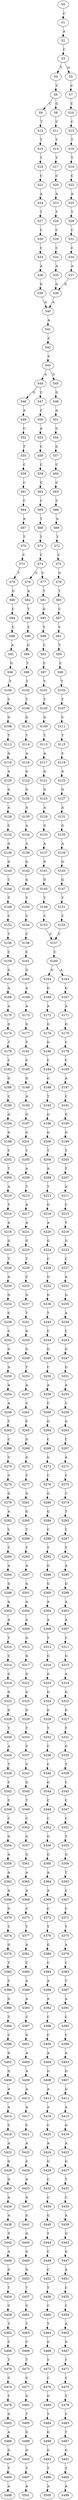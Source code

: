 strict digraph  {
	S0 -> S1 [ label = C ];
	S1 -> S2 [ label = A ];
	S2 -> S3 [ label = C ];
	S3 -> S4 [ label = T ];
	S3 -> S5 [ label = G ];
	S4 -> S6 [ label = C ];
	S5 -> S7 [ label = C ];
	S6 -> S8 [ label = G ];
	S6 -> S9 [ label = C ];
	S7 -> S10 [ label = C ];
	S8 -> S11 [ label = C ];
	S9 -> S12 [ label = T ];
	S10 -> S13 [ label = C ];
	S11 -> S14 [ label = T ];
	S12 -> S15 [ label = T ];
	S13 -> S16 [ label = T ];
	S14 -> S17 [ label = T ];
	S15 -> S18 [ label = T ];
	S16 -> S19 [ label = T ];
	S17 -> S20 [ label = C ];
	S18 -> S21 [ label = C ];
	S19 -> S22 [ label = C ];
	S20 -> S23 [ label = A ];
	S21 -> S24 [ label = A ];
	S22 -> S25 [ label = A ];
	S23 -> S26 [ label = T ];
	S24 -> S27 [ label = T ];
	S25 -> S28 [ label = T ];
	S26 -> S29 [ label = C ];
	S27 -> S30 [ label = C ];
	S28 -> S31 [ label = C ];
	S29 -> S32 [ label = C ];
	S30 -> S33 [ label = C ];
	S31 -> S34 [ label = C ];
	S32 -> S35 [ label = A ];
	S33 -> S36 [ label = A ];
	S34 -> S37 [ label = A ];
	S35 -> S38 [ label = G ];
	S36 -> S39 [ label = G ];
	S37 -> S38 [ label = G ];
	S38 -> S40 [ label = A ];
	S39 -> S40 [ label = A ];
	S40 -> S41 [ label = A ];
	S41 -> S42 [ label = C ];
	S42 -> S43 [ label = C ];
	S43 -> S44 [ label = A ];
	S43 -> S45 [ label = G ];
	S44 -> S46 [ label = G ];
	S44 -> S47 [ label = C ];
	S45 -> S48 [ label = G ];
	S46 -> S49 [ label = A ];
	S47 -> S50 [ label = C ];
	S48 -> S51 [ label = A ];
	S49 -> S52 [ label = C ];
	S50 -> S53 [ label = A ];
	S51 -> S54 [ label = C ];
	S52 -> S55 [ label = T ];
	S53 -> S56 [ label = C ];
	S54 -> S57 [ label = G ];
	S55 -> S58 [ label = C ];
	S56 -> S59 [ label = C ];
	S57 -> S60 [ label = C ];
	S58 -> S61 [ label = C ];
	S59 -> S62 [ label = C ];
	S60 -> S63 [ label = C ];
	S61 -> S64 [ label = C ];
	S62 -> S65 [ label = C ];
	S63 -> S66 [ label = C ];
	S64 -> S67 [ label = A ];
	S65 -> S68 [ label = T ];
	S66 -> S69 [ label = A ];
	S67 -> S70 [ label = T ];
	S68 -> S71 [ label = T ];
	S69 -> S72 [ label = T ];
	S70 -> S73 [ label = C ];
	S71 -> S74 [ label = C ];
	S72 -> S75 [ label = C ];
	S73 -> S76 [ label = T ];
	S74 -> S77 [ label = C ];
	S74 -> S78 [ label = G ];
	S75 -> S79 [ label = G ];
	S76 -> S80 [ label = G ];
	S77 -> S81 [ label = T ];
	S78 -> S82 [ label = A ];
	S79 -> S83 [ label = T ];
	S80 -> S84 [ label = C ];
	S81 -> S85 [ label = G ];
	S82 -> S86 [ label = T ];
	S83 -> S87 [ label = C ];
	S84 -> S88 [ label = C ];
	S85 -> S89 [ label = T ];
	S86 -> S90 [ label = C ];
	S87 -> S91 [ label = C ];
	S88 -> S92 [ label = A ];
	S89 -> S93 [ label = C ];
	S90 -> S94 [ label = G ];
	S91 -> S95 [ label = T ];
	S92 -> S96 [ label = G ];
	S93 -> S97 [ label = C ];
	S94 -> S98 [ label = T ];
	S95 -> S99 [ label = C ];
	S96 -> S100 [ label = T ];
	S97 -> S101 [ label = T ];
	S98 -> S102 [ label = T ];
	S99 -> S103 [ label = T ];
	S100 -> S104 [ label = C ];
	S101 -> S105 [ label = T ];
	S102 -> S106 [ label = T ];
	S103 -> S107 [ label = T ];
	S104 -> S108 [ label = G ];
	S105 -> S109 [ label = G ];
	S106 -> S110 [ label = G ];
	S107 -> S111 [ label = C ];
	S108 -> S112 [ label = T ];
	S109 -> S113 [ label = T ];
	S110 -> S114 [ label = T ];
	S111 -> S115 [ label = T ];
	S112 -> S116 [ label = A ];
	S113 -> S117 [ label = A ];
	S114 -> S118 [ label = A ];
	S115 -> S119 [ label = C ];
	S116 -> S120 [ label = A ];
	S117 -> S121 [ label = G ];
	S118 -> S122 [ label = G ];
	S119 -> S123 [ label = G ];
	S120 -> S124 [ label = G ];
	S121 -> S125 [ label = G ];
	S122 -> S126 [ label = G ];
	S123 -> S127 [ label = G ];
	S124 -> S128 [ label = A ];
	S125 -> S129 [ label = A ];
	S126 -> S130 [ label = A ];
	S127 -> S131 [ label = A ];
	S128 -> S132 [ label = C ];
	S129 -> S133 [ label = G ];
	S130 -> S134 [ label = A ];
	S131 -> S135 [ label = G ];
	S132 -> S136 [ label = G ];
	S133 -> S137 [ label = A ];
	S134 -> S138 [ label = A ];
	S135 -> S139 [ label = A ];
	S136 -> S140 [ label = G ];
	S137 -> S141 [ label = G ];
	S138 -> S142 [ label = G ];
	S139 -> S143 [ label = G ];
	S140 -> S144 [ label = C ];
	S141 -> S145 [ label = G ];
	S142 -> S146 [ label = G ];
	S143 -> S147 [ label = G ];
	S144 -> S148 [ label = T ];
	S145 -> S149 [ label = T ];
	S146 -> S150 [ label = T ];
	S147 -> S151 [ label = T ];
	S148 -> S152 [ label = C ];
	S149 -> S153 [ label = C ];
	S150 -> S154 [ label = C ];
	S151 -> S155 [ label = C ];
	S152 -> S156 [ label = T ];
	S153 -> S157 [ label = C ];
	S154 -> S158 [ label = C ];
	S155 -> S157 [ label = C ];
	S156 -> S159 [ label = C ];
	S157 -> S160 [ label = C ];
	S158 -> S161 [ label = C ];
	S159 -> S162 [ label = G ];
	S160 -> S163 [ label = A ];
	S160 -> S164 [ label = G ];
	S161 -> S165 [ label = G ];
	S162 -> S166 [ label = A ];
	S163 -> S167 [ label = G ];
	S164 -> S168 [ label = G ];
	S165 -> S169 [ label = A ];
	S166 -> S170 [ label = A ];
	S167 -> S171 [ label = A ];
	S168 -> S172 [ label = A ];
	S169 -> S173 [ label = A ];
	S170 -> S174 [ label = G ];
	S171 -> S175 [ label = G ];
	S172 -> S176 [ label = G ];
	S173 -> S177 [ label = G ];
	S174 -> S178 [ label = T ];
	S175 -> S179 [ label = C ];
	S176 -> S180 [ label = G ];
	S177 -> S181 [ label = T ];
	S178 -> S182 [ label = C ];
	S179 -> S183 [ label = C ];
	S180 -> S184 [ label = C ];
	S181 -> S185 [ label = C ];
	S182 -> S186 [ label = G ];
	S183 -> S187 [ label = A ];
	S184 -> S188 [ label = G ];
	S185 -> S189 [ label = G ];
	S186 -> S190 [ label = C ];
	S187 -> S191 [ label = C ];
	S188 -> S192 [ label = T ];
	S189 -> S193 [ label = A ];
	S190 -> S194 [ label = G ];
	S191 -> S195 [ label = G ];
	S192 -> S196 [ label = G ];
	S193 -> S197 [ label = G ];
	S194 -> S198 [ label = G ];
	S195 -> S199 [ label = G ];
	S196 -> S200 [ label = G ];
	S197 -> S201 [ label = G ];
	S198 -> S202 [ label = C ];
	S199 -> S203 [ label = T ];
	S200 -> S204 [ label = T ];
	S201 -> S205 [ label = T ];
	S202 -> S206 [ label = T ];
	S203 -> S207 [ label = T ];
	S204 -> S208 [ label = A ];
	S205 -> S209 [ label = A ];
	S206 -> S210 [ label = A ];
	S207 -> S211 [ label = A ];
	S208 -> S212 [ label = T ];
	S209 -> S213 [ label = T ];
	S210 -> S214 [ label = T ];
	S211 -> S215 [ label = C ];
	S212 -> S216 [ label = G ];
	S213 -> S217 [ label = A ];
	S214 -> S218 [ label = A ];
	S215 -> S219 [ label = T ];
	S216 -> S220 [ label = A ];
	S217 -> S221 [ label = A ];
	S218 -> S222 [ label = G ];
	S219 -> S223 [ label = G ];
	S220 -> S224 [ label = G ];
	S221 -> S225 [ label = G ];
	S222 -> S226 [ label = T ];
	S223 -> S227 [ label = C ];
	S224 -> S228 [ label = C ];
	S225 -> S229 [ label = T ];
	S226 -> S230 [ label = A ];
	S227 -> S231 [ label = A ];
	S228 -> S232 [ label = G ];
	S229 -> S233 [ label = C ];
	S230 -> S234 [ label = G ];
	S231 -> S235 [ label = G ];
	S232 -> S236 [ label = G ];
	S233 -> S237 [ label = G ];
	S234 -> S238 [ label = C ];
	S235 -> S239 [ label = A ];
	S236 -> S240 [ label = T ];
	S237 -> S241 [ label = T ];
	S238 -> S242 [ label = C ];
	S239 -> S243 [ label = C ];
	S240 -> S244 [ label = C ];
	S241 -> S245 [ label = G ];
	S242 -> S246 [ label = G ];
	S243 -> S247 [ label = G ];
	S244 -> S248 [ label = G ];
	S245 -> S249 [ label = G ];
	S246 -> S250 [ label = A ];
	S247 -> S251 [ label = G ];
	S248 -> S252 [ label = C ];
	S249 -> S253 [ label = T ];
	S250 -> S254 [ label = A ];
	S251 -> S255 [ label = A ];
	S252 -> S256 [ label = A ];
	S253 -> S257 [ label = A ];
	S254 -> S258 [ label = A ];
	S255 -> S259 [ label = C ];
	S256 -> S260 [ label = C ];
	S257 -> S261 [ label = C ];
	S258 -> S262 [ label = C ];
	S259 -> S263 [ label = A ];
	S260 -> S264 [ label = G ];
	S261 -> S265 [ label = C ];
	S262 -> S266 [ label = C ];
	S263 -> S267 [ label = C ];
	S264 -> S268 [ label = C ];
	S265 -> S269 [ label = G ];
	S266 -> S270 [ label = C ];
	S267 -> S271 [ label = A ];
	S268 -> S272 [ label = G ];
	S269 -> S273 [ label = G ];
	S270 -> S274 [ label = C ];
	S271 -> S275 [ label = C ];
	S272 -> S276 [ label = C ];
	S273 -> S277 [ label = T ];
	S274 -> S278 [ label = G ];
	S275 -> S279 [ label = C ];
	S276 -> S280 [ label = G ];
	S277 -> S281 [ label = G ];
	S278 -> S282 [ label = A ];
	S279 -> S283 [ label = T ];
	S280 -> S284 [ label = G ];
	S281 -> S285 [ label = G ];
	S282 -> S286 [ label = C ];
	S283 -> S287 [ label = C ];
	S284 -> S288 [ label = C ];
	S285 -> S289 [ label = T ];
	S286 -> S290 [ label = T ];
	S287 -> S291 [ label = T ];
	S288 -> S292 [ label = T ];
	S289 -> S293 [ label = T ];
	S290 -> S294 [ label = A ];
	S291 -> S295 [ label = A ];
	S292 -> S296 [ label = G ];
	S293 -> S297 [ label = A ];
	S294 -> S298 [ label = G ];
	S295 -> S299 [ label = G ];
	S296 -> S300 [ label = G ];
	S297 -> S301 [ label = G ];
	S298 -> S302 [ label = A ];
	S299 -> S303 [ label = A ];
	S300 -> S304 [ label = A ];
	S301 -> S305 [ label = A ];
	S302 -> S306 [ label = A ];
	S303 -> S307 [ label = A ];
	S304 -> S308 [ label = A ];
	S305 -> S309 [ label = A ];
	S306 -> S310 [ label = T ];
	S307 -> S311 [ label = C ];
	S308 -> S312 [ label = T ];
	S309 -> S313 [ label = G ];
	S310 -> S314 [ label = C ];
	S311 -> S315 [ label = G ];
	S312 -> S316 [ label = G ];
	S313 -> S317 [ label = G ];
	S314 -> S318 [ label = G ];
	S315 -> S319 [ label = A ];
	S316 -> S320 [ label = G ];
	S317 -> S321 [ label = G ];
	S318 -> S322 [ label = G ];
	S319 -> S323 [ label = G ];
	S320 -> S324 [ label = G ];
	S321 -> S325 [ label = G ];
	S322 -> S326 [ label = G ];
	S323 -> S327 [ label = G ];
	S324 -> S328 [ label = G ];
	S325 -> S329 [ label = G ];
	S326 -> S330 [ label = T ];
	S327 -> S331 [ label = T ];
	S328 -> S332 [ label = T ];
	S329 -> S333 [ label = T ];
	S330 -> S334 [ label = A ];
	S331 -> S335 [ label = G ];
	S332 -> S336 [ label = C ];
	S333 -> S337 [ label = C ];
	S334 -> S338 [ label = T ];
	S335 -> S339 [ label = T ];
	S336 -> S340 [ label = C ];
	S337 -> S341 [ label = C ];
	S338 -> S342 [ label = C ];
	S339 -> S343 [ label = C ];
	S340 -> S344 [ label = G ];
	S341 -> S345 [ label = G ];
	S342 -> S346 [ label = C ];
	S343 -> S347 [ label = C ];
	S344 -> S348 [ label = C ];
	S345 -> S349 [ label = T ];
	S346 -> S350 [ label = C ];
	S347 -> S351 [ label = C ];
	S348 -> S352 [ label = C ];
	S349 -> S353 [ label = C ];
	S350 -> S354 [ label = G ];
	S351 -> S355 [ label = T ];
	S352 -> S356 [ label = G ];
	S353 -> S357 [ label = G ];
	S354 -> S358 [ label = A ];
	S355 -> S359 [ label = G ];
	S356 -> S360 [ label = G ];
	S357 -> S361 [ label = G ];
	S358 -> S362 [ label = A ];
	S359 -> S363 [ label = T ];
	S360 -> S364 [ label = A ];
	S361 -> S365 [ label = A ];
	S362 -> S366 [ label = A ];
	S363 -> S367 [ label = C ];
	S364 -> S368 [ label = A ];
	S365 -> S369 [ label = A ];
	S366 -> S370 [ label = G ];
	S367 -> S371 [ label = C ];
	S368 -> S372 [ label = C ];
	S369 -> S373 [ label = C ];
	S370 -> S374 [ label = T ];
	S371 -> S375 [ label = T ];
	S372 -> S376 [ label = T ];
	S373 -> S377 [ label = T ];
	S374 -> S378 [ label = G ];
	S375 -> S379 [ label = A ];
	S376 -> S380 [ label = G ];
	S377 -> S381 [ label = A ];
	S378 -> S382 [ label = T ];
	S379 -> S383 [ label = C ];
	S380 -> S384 [ label = C ];
	S381 -> S385 [ label = C ];
	S382 -> S386 [ label = C ];
	S383 -> S387 [ label = T ];
	S384 -> S388 [ label = A ];
	S385 -> S389 [ label = A ];
	S386 -> S390 [ label = G ];
	S387 -> S391 [ label = A ];
	S388 -> S392 [ label = A ];
	S389 -> S393 [ label = A ];
	S390 -> S394 [ label = T ];
	S391 -> S395 [ label = C ];
	S392 -> S396 [ label = C ];
	S393 -> S397 [ label = C ];
	S394 -> S398 [ label = C ];
	S395 -> S399 [ label = C ];
	S396 -> S400 [ label = C ];
	S397 -> S401 [ label = G ];
	S398 -> S402 [ label = G ];
	S399 -> S403 [ label = A ];
	S400 -> S404 [ label = A ];
	S401 -> S405 [ label = A ];
	S402 -> S406 [ label = G ];
	S403 -> S407 [ label = G ];
	S404 -> S408 [ label = G ];
	S405 -> S409 [ label = A ];
	S406 -> S410 [ label = A ];
	S407 -> S411 [ label = G ];
	S408 -> S412 [ label = A ];
	S409 -> S413 [ label = A ];
	S410 -> S414 [ label = A ];
	S411 -> S415 [ label = A ];
	S412 -> S416 [ label = A ];
	S413 -> S417 [ label = A ];
	S414 -> S418 [ label = C ];
	S415 -> S419 [ label = G ];
	S416 -> S420 [ label = C ];
	S417 -> S421 [ label = C ];
	S418 -> S422 [ label = A ];
	S419 -> S423 [ label = A ];
	S420 -> S424 [ label = A ];
	S421 -> S425 [ label = A ];
	S422 -> S426 [ label = G ];
	S423 -> S427 [ label = G ];
	S424 -> S428 [ label = G ];
	S425 -> S429 [ label = G ];
	S426 -> S430 [ label = G ];
	S427 -> S431 [ label = T ];
	S428 -> S432 [ label = C ];
	S429 -> S433 [ label = A ];
	S430 -> S434 [ label = A ];
	S431 -> S435 [ label = C ];
	S432 -> S436 [ label = C ];
	S433 -> S437 [ label = A ];
	S434 -> S438 [ label = A ];
	S435 -> S439 [ label = A ];
	S436 -> S440 [ label = G ];
	S437 -> S441 [ label = G ];
	S438 -> S442 [ label = T ];
	S439 -> S443 [ label = G ];
	S440 -> S444 [ label = T ];
	S441 -> S445 [ label = G ];
	S442 -> S446 [ label = A ];
	S443 -> S447 [ label = G ];
	S444 -> S448 [ label = C ];
	S445 -> S449 [ label = G ];
	S446 -> S450 [ label = G ];
	S447 -> S451 [ label = A ];
	S448 -> S452 [ label = C ];
	S449 -> S453 [ label = G ];
	S450 -> S454 [ label = T ];
	S451 -> S455 [ label = C ];
	S452 -> S456 [ label = T ];
	S453 -> S457 [ label = T ];
	S454 -> S458 [ label = C ];
	S455 -> S459 [ label = C ];
	S456 -> S460 [ label = C ];
	S457 -> S461 [ label = C ];
	S458 -> S462 [ label = T ];
	S459 -> S463 [ label = A ];
	S460 -> S464 [ label = T ];
	S461 -> S465 [ label = T ];
	S462 -> S466 [ label = C ];
	S463 -> S467 [ label = G ];
	S464 -> S468 [ label = G ];
	S465 -> S469 [ label = C ];
	S466 -> S470 [ label = T ];
	S467 -> S471 [ label = T ];
	S468 -> S472 [ label = T ];
	S469 -> S473 [ label = T ];
	S470 -> S474 [ label = C ];
	S471 -> S475 [ label = C ];
	S472 -> S476 [ label = C ];
	S473 -> S477 [ label = C ];
	S474 -> S478 [ label = T ];
	S475 -> S479 [ label = T ];
	S476 -> S480 [ label = G ];
	S477 -> S481 [ label = G ];
	S478 -> S482 [ label = G ];
	S479 -> S483 [ label = C ];
	S480 -> S484 [ label = T ];
	S481 -> S485 [ label = T ];
	S482 -> S486 [ label = A ];
	S483 -> S487 [ label = T ];
	S484 -> S488 [ label = G ];
	S485 -> S489 [ label = G ];
	S486 -> S490 [ label = G ];
	S487 -> S491 [ label = G ];
	S488 -> S492 [ label = G ];
	S489 -> S493 [ label = G ];
	S490 -> S494 [ label = T ];
	S491 -> S495 [ label = T ];
	S492 -> S496 [ label = T ];
	S493 -> S497 [ label = T ];
	S494 -> S498 [ label = A ];
	S495 -> S499 [ label = A ];
	S496 -> S500 [ label = A ];
	S497 -> S501 [ label = A ];
}
